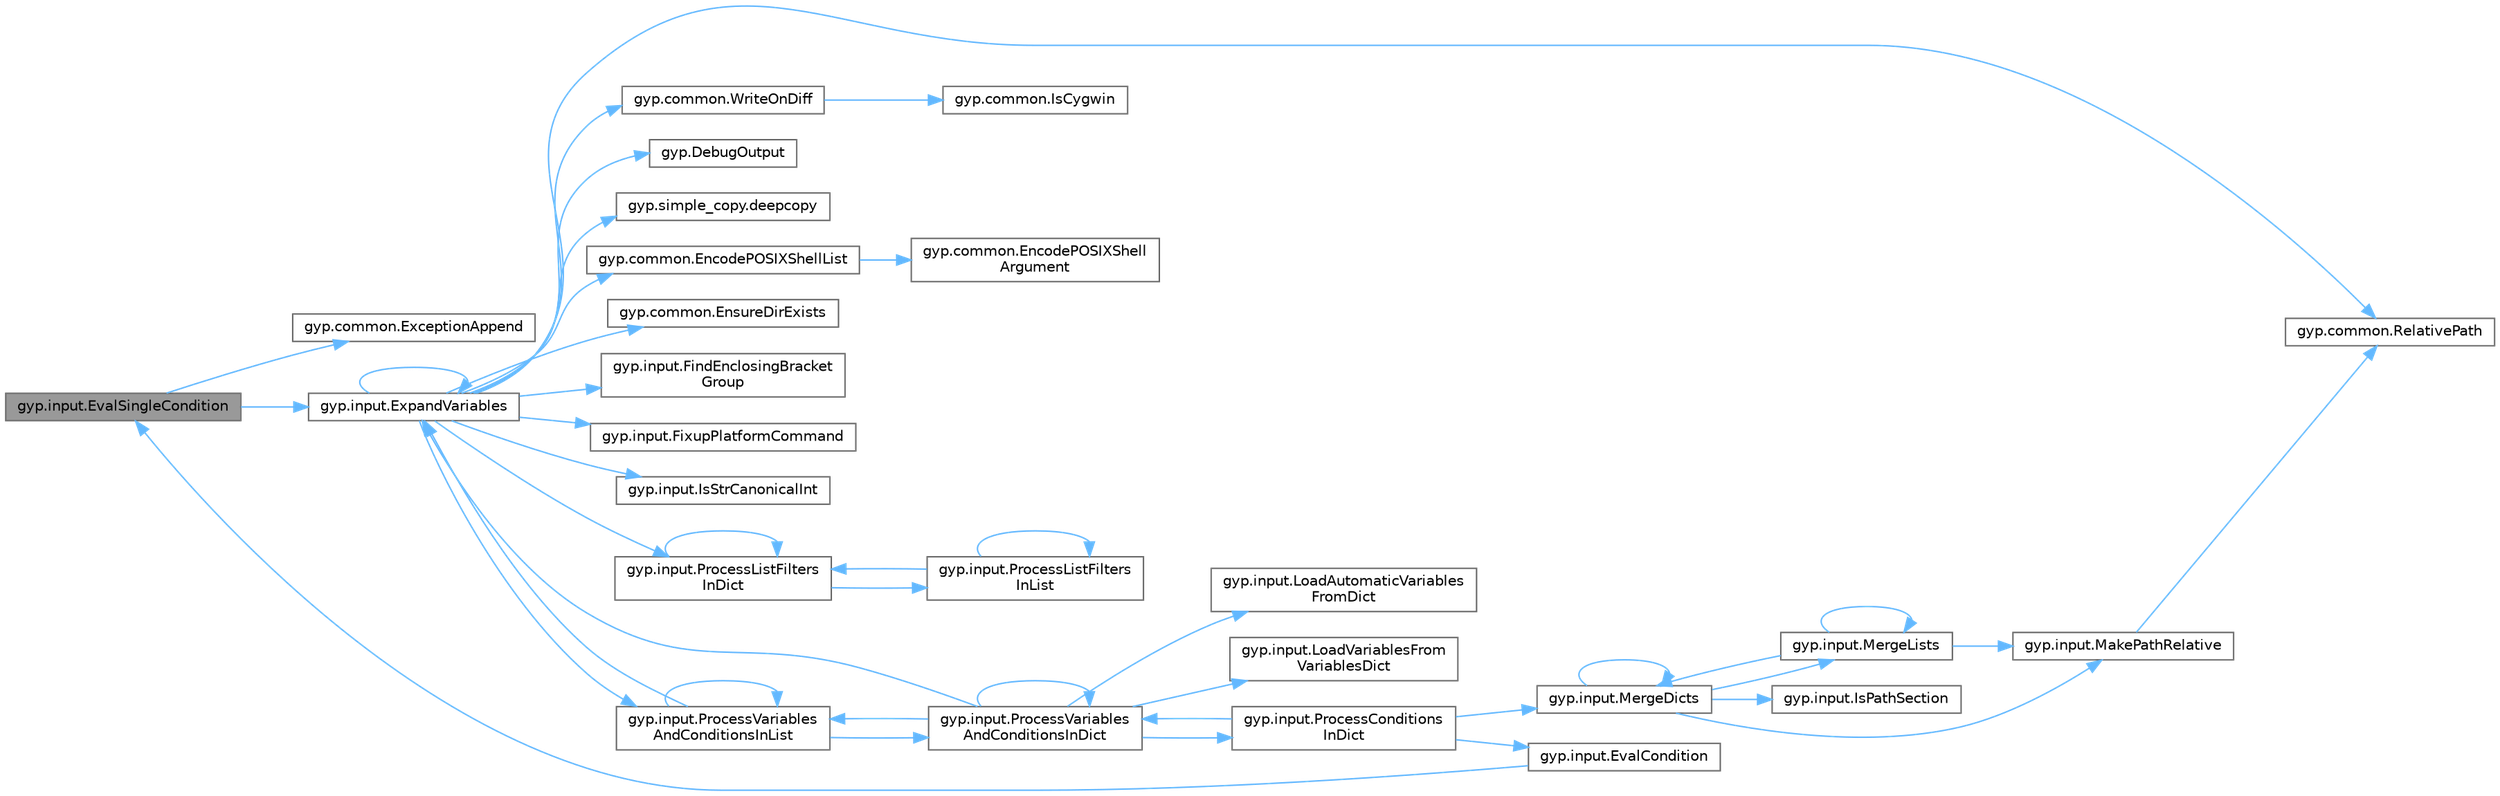 digraph "gyp.input.EvalSingleCondition"
{
 // LATEX_PDF_SIZE
  bgcolor="transparent";
  edge [fontname=Helvetica,fontsize=10,labelfontname=Helvetica,labelfontsize=10];
  node [fontname=Helvetica,fontsize=10,shape=box,height=0.2,width=0.4];
  rankdir="LR";
  Node1 [id="Node000001",label="gyp.input.EvalSingleCondition",height=0.2,width=0.4,color="gray40", fillcolor="grey60", style="filled", fontcolor="black",tooltip=" "];
  Node1 -> Node2 [id="edge1_Node000001_Node000002",color="steelblue1",style="solid",tooltip=" "];
  Node2 [id="Node000002",label="gyp.common.ExceptionAppend",height=0.2,width=0.4,color="grey40", fillcolor="white", style="filled",URL="$namespacegyp_1_1common.html#ae6fb1d829b57935daeda1b046ca11ccc",tooltip=" "];
  Node1 -> Node3 [id="edge2_Node000001_Node000003",color="steelblue1",style="solid",tooltip=" "];
  Node3 [id="Node000003",label="gyp.input.ExpandVariables",height=0.2,width=0.4,color="grey40", fillcolor="white", style="filled",URL="$namespacegyp_1_1input.html#a5a76133b36dc35144a6a0aa73c3eb6b1",tooltip=" "];
  Node3 -> Node4 [id="edge3_Node000003_Node000004",color="steelblue1",style="solid",tooltip=" "];
  Node4 [id="Node000004",label="gyp.DebugOutput",height=0.2,width=0.4,color="grey40", fillcolor="white", style="filled",URL="$namespacegyp.html#a92df811c956a9b18a53c898b5081f1ed",tooltip=" "];
  Node3 -> Node5 [id="edge4_Node000003_Node000005",color="steelblue1",style="solid",tooltip=" "];
  Node5 [id="Node000005",label="gyp.simple_copy.deepcopy",height=0.2,width=0.4,color="grey40", fillcolor="white", style="filled",URL="$namespacegyp_1_1simple__copy.html#a3a653abcf47a8146bca8e79c1e024ac8",tooltip=" "];
  Node3 -> Node6 [id="edge5_Node000003_Node000006",color="steelblue1",style="solid",tooltip=" "];
  Node6 [id="Node000006",label="gyp.common.EncodePOSIXShellList",height=0.2,width=0.4,color="grey40", fillcolor="white", style="filled",URL="$namespacegyp_1_1common.html#a1681405bb09a2eda416079b3ed7de917",tooltip=" "];
  Node6 -> Node7 [id="edge6_Node000006_Node000007",color="steelblue1",style="solid",tooltip=" "];
  Node7 [id="Node000007",label="gyp.common.EncodePOSIXShell\lArgument",height=0.2,width=0.4,color="grey40", fillcolor="white", style="filled",URL="$namespacegyp_1_1common.html#a2e45d4d865602a9046dc070c5545e87b",tooltip=" "];
  Node3 -> Node8 [id="edge7_Node000003_Node000008",color="steelblue1",style="solid",tooltip=" "];
  Node8 [id="Node000008",label="gyp.common.EnsureDirExists",height=0.2,width=0.4,color="grey40", fillcolor="white", style="filled",URL="$namespacegyp_1_1common.html#a62411b7ed9f7220bb951ea26e91e4e15",tooltip=" "];
  Node3 -> Node3 [id="edge8_Node000003_Node000003",color="steelblue1",style="solid",tooltip=" "];
  Node3 -> Node9 [id="edge9_Node000003_Node000009",color="steelblue1",style="solid",tooltip=" "];
  Node9 [id="Node000009",label="gyp.input.FindEnclosingBracket\lGroup",height=0.2,width=0.4,color="grey40", fillcolor="white", style="filled",URL="$namespacegyp_1_1input.html#ad1fc0783d060020766adbfd37f60571e",tooltip=" "];
  Node3 -> Node10 [id="edge10_Node000003_Node000010",color="steelblue1",style="solid",tooltip=" "];
  Node10 [id="Node000010",label="gyp.input.FixupPlatformCommand",height=0.2,width=0.4,color="grey40", fillcolor="white", style="filled",URL="$namespacegyp_1_1input.html#a7000a95d8409e8a55668793be4cb1824",tooltip=" "];
  Node3 -> Node11 [id="edge11_Node000003_Node000011",color="steelblue1",style="solid",tooltip=" "];
  Node11 [id="Node000011",label="gyp.input.IsStrCanonicalInt",height=0.2,width=0.4,color="grey40", fillcolor="white", style="filled",URL="$namespacegyp_1_1input.html#a948b9c9aa10dd247e20e76001736993f",tooltip=" "];
  Node3 -> Node12 [id="edge12_Node000003_Node000012",color="steelblue1",style="solid",tooltip=" "];
  Node12 [id="Node000012",label="gyp.input.ProcessListFilters\lInDict",height=0.2,width=0.4,color="grey40", fillcolor="white", style="filled",URL="$namespacegyp_1_1input.html#a469834203ff85e9aef0918638ee2ce13",tooltip=" "];
  Node12 -> Node12 [id="edge13_Node000012_Node000012",color="steelblue1",style="solid",tooltip=" "];
  Node12 -> Node13 [id="edge14_Node000012_Node000013",color="steelblue1",style="solid",tooltip=" "];
  Node13 [id="Node000013",label="gyp.input.ProcessListFilters\lInList",height=0.2,width=0.4,color="grey40", fillcolor="white", style="filled",URL="$namespacegyp_1_1input.html#a27111db2b2c973fc20b99e5df05f790c",tooltip=" "];
  Node13 -> Node12 [id="edge15_Node000013_Node000012",color="steelblue1",style="solid",tooltip=" "];
  Node13 -> Node13 [id="edge16_Node000013_Node000013",color="steelblue1",style="solid",tooltip=" "];
  Node3 -> Node14 [id="edge17_Node000003_Node000014",color="steelblue1",style="solid",tooltip=" "];
  Node14 [id="Node000014",label="gyp.input.ProcessVariables\lAndConditionsInList",height=0.2,width=0.4,color="grey40", fillcolor="white", style="filled",URL="$namespacegyp_1_1input.html#a87eefb82a85e2ad2143a865f42458f50",tooltip=" "];
  Node14 -> Node3 [id="edge18_Node000014_Node000003",color="steelblue1",style="solid",tooltip=" "];
  Node14 -> Node15 [id="edge19_Node000014_Node000015",color="steelblue1",style="solid",tooltip=" "];
  Node15 [id="Node000015",label="gyp.input.ProcessVariables\lAndConditionsInDict",height=0.2,width=0.4,color="grey40", fillcolor="white", style="filled",URL="$namespacegyp_1_1input.html#a320a7bb6191244f384cafe414b535bce",tooltip=" "];
  Node15 -> Node3 [id="edge20_Node000015_Node000003",color="steelblue1",style="solid",tooltip=" "];
  Node15 -> Node16 [id="edge21_Node000015_Node000016",color="steelblue1",style="solid",tooltip=" "];
  Node16 [id="Node000016",label="gyp.input.LoadAutomaticVariables\lFromDict",height=0.2,width=0.4,color="grey40", fillcolor="white", style="filled",URL="$namespacegyp_1_1input.html#aa405b0fde1edea8931dbe53d6c57fd8b",tooltip=" "];
  Node15 -> Node17 [id="edge22_Node000015_Node000017",color="steelblue1",style="solid",tooltip=" "];
  Node17 [id="Node000017",label="gyp.input.LoadVariablesFrom\lVariablesDict",height=0.2,width=0.4,color="grey40", fillcolor="white", style="filled",URL="$namespacegyp_1_1input.html#a4a5a6d38ec3d3a1fde50604e53eed850",tooltip=" "];
  Node15 -> Node18 [id="edge23_Node000015_Node000018",color="steelblue1",style="solid",tooltip=" "];
  Node18 [id="Node000018",label="gyp.input.ProcessConditions\lInDict",height=0.2,width=0.4,color="grey40", fillcolor="white", style="filled",URL="$namespacegyp_1_1input.html#ae8e415a4784b37bae55b0d6660d956ee",tooltip=" "];
  Node18 -> Node19 [id="edge24_Node000018_Node000019",color="steelblue1",style="solid",tooltip=" "];
  Node19 [id="Node000019",label="gyp.input.EvalCondition",height=0.2,width=0.4,color="grey40", fillcolor="white", style="filled",URL="$namespacegyp_1_1input.html#a45cb1ad5ab2c335c25578dd840ea9b37",tooltip=" "];
  Node19 -> Node1 [id="edge25_Node000019_Node000001",color="steelblue1",style="solid",tooltip=" "];
  Node18 -> Node20 [id="edge26_Node000018_Node000020",color="steelblue1",style="solid",tooltip=" "];
  Node20 [id="Node000020",label="gyp.input.MergeDicts",height=0.2,width=0.4,color="grey40", fillcolor="white", style="filled",URL="$namespacegyp_1_1input.html#a6bfd0551004401096665308f59ddf5b8",tooltip=" "];
  Node20 -> Node21 [id="edge27_Node000020_Node000021",color="steelblue1",style="solid",tooltip=" "];
  Node21 [id="Node000021",label="gyp.input.IsPathSection",height=0.2,width=0.4,color="grey40", fillcolor="white", style="filled",URL="$namespacegyp_1_1input.html#a3067e714f14f81789320fcc2d2b7d5a2",tooltip=" "];
  Node20 -> Node22 [id="edge28_Node000020_Node000022",color="steelblue1",style="solid",tooltip=" "];
  Node22 [id="Node000022",label="gyp.input.MakePathRelative",height=0.2,width=0.4,color="grey40", fillcolor="white", style="filled",URL="$namespacegyp_1_1input.html#a782fd953d4fb1937662232b5acbe613a",tooltip=" "];
  Node22 -> Node23 [id="edge29_Node000022_Node000023",color="steelblue1",style="solid",tooltip=" "];
  Node23 [id="Node000023",label="gyp.common.RelativePath",height=0.2,width=0.4,color="grey40", fillcolor="white", style="filled",URL="$namespacegyp_1_1common.html#a8533ebdd9774c22ee7f7450c54239796",tooltip=" "];
  Node20 -> Node20 [id="edge30_Node000020_Node000020",color="steelblue1",style="solid",tooltip=" "];
  Node20 -> Node24 [id="edge31_Node000020_Node000024",color="steelblue1",style="solid",tooltip=" "];
  Node24 [id="Node000024",label="gyp.input.MergeLists",height=0.2,width=0.4,color="grey40", fillcolor="white", style="filled",URL="$namespacegyp_1_1input.html#aae925987191630b687db46a6dbb2689b",tooltip=" "];
  Node24 -> Node22 [id="edge32_Node000024_Node000022",color="steelblue1",style="solid",tooltip=" "];
  Node24 -> Node20 [id="edge33_Node000024_Node000020",color="steelblue1",style="solid",tooltip=" "];
  Node24 -> Node24 [id="edge34_Node000024_Node000024",color="steelblue1",style="solid",tooltip=" "];
  Node18 -> Node15 [id="edge35_Node000018_Node000015",color="steelblue1",style="solid",tooltip=" "];
  Node15 -> Node15 [id="edge36_Node000015_Node000015",color="steelblue1",style="solid",tooltip=" "];
  Node15 -> Node14 [id="edge37_Node000015_Node000014",color="steelblue1",style="solid",tooltip=" "];
  Node14 -> Node14 [id="edge38_Node000014_Node000014",color="steelblue1",style="solid",tooltip=" "];
  Node3 -> Node23 [id="edge39_Node000003_Node000023",color="steelblue1",style="solid",tooltip=" "];
  Node3 -> Node25 [id="edge40_Node000003_Node000025",color="steelblue1",style="solid",tooltip=" "];
  Node25 [id="Node000025",label="gyp.common.WriteOnDiff",height=0.2,width=0.4,color="grey40", fillcolor="white", style="filled",URL="$namespacegyp_1_1common.html#a42cc61308a39b4fc22c6bff47e2172d9",tooltip=" "];
  Node25 -> Node26 [id="edge41_Node000025_Node000026",color="steelblue1",style="solid",tooltip=" "];
  Node26 [id="Node000026",label="gyp.common.IsCygwin",height=0.2,width=0.4,color="grey40", fillcolor="white", style="filled",URL="$namespacegyp_1_1common.html#ae6f72854daa4facf72e33226a7b473d3",tooltip=" "];
}
